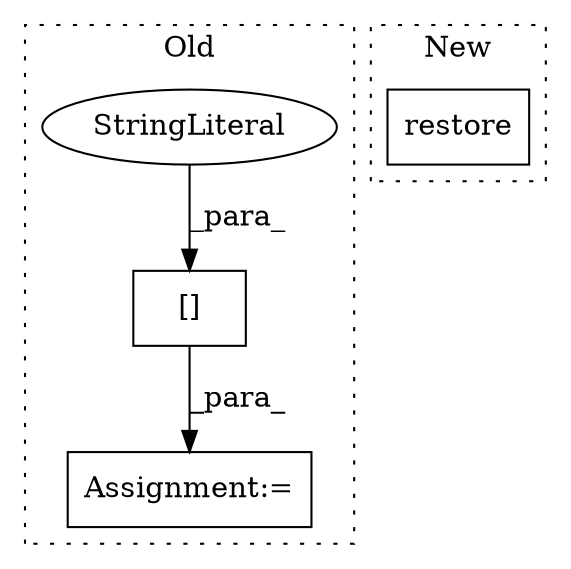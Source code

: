 digraph G {
subgraph cluster0 {
1 [label="[]" a="2" s="2028,2045" l="7,1" shape="box"];
3 [label="StringLiteral" a="45" s="2035" l="10" shape="ellipse"];
4 [label="Assignment:=" a="7" s="1967,2046" l="53,2" shape="box"];
label = "Old";
style="dotted";
}
subgraph cluster1 {
2 [label="restore" a="32" s="1961,1985" l="8,1" shape="box"];
label = "New";
style="dotted";
}
1 -> 4 [label="_para_"];
3 -> 1 [label="_para_"];
}